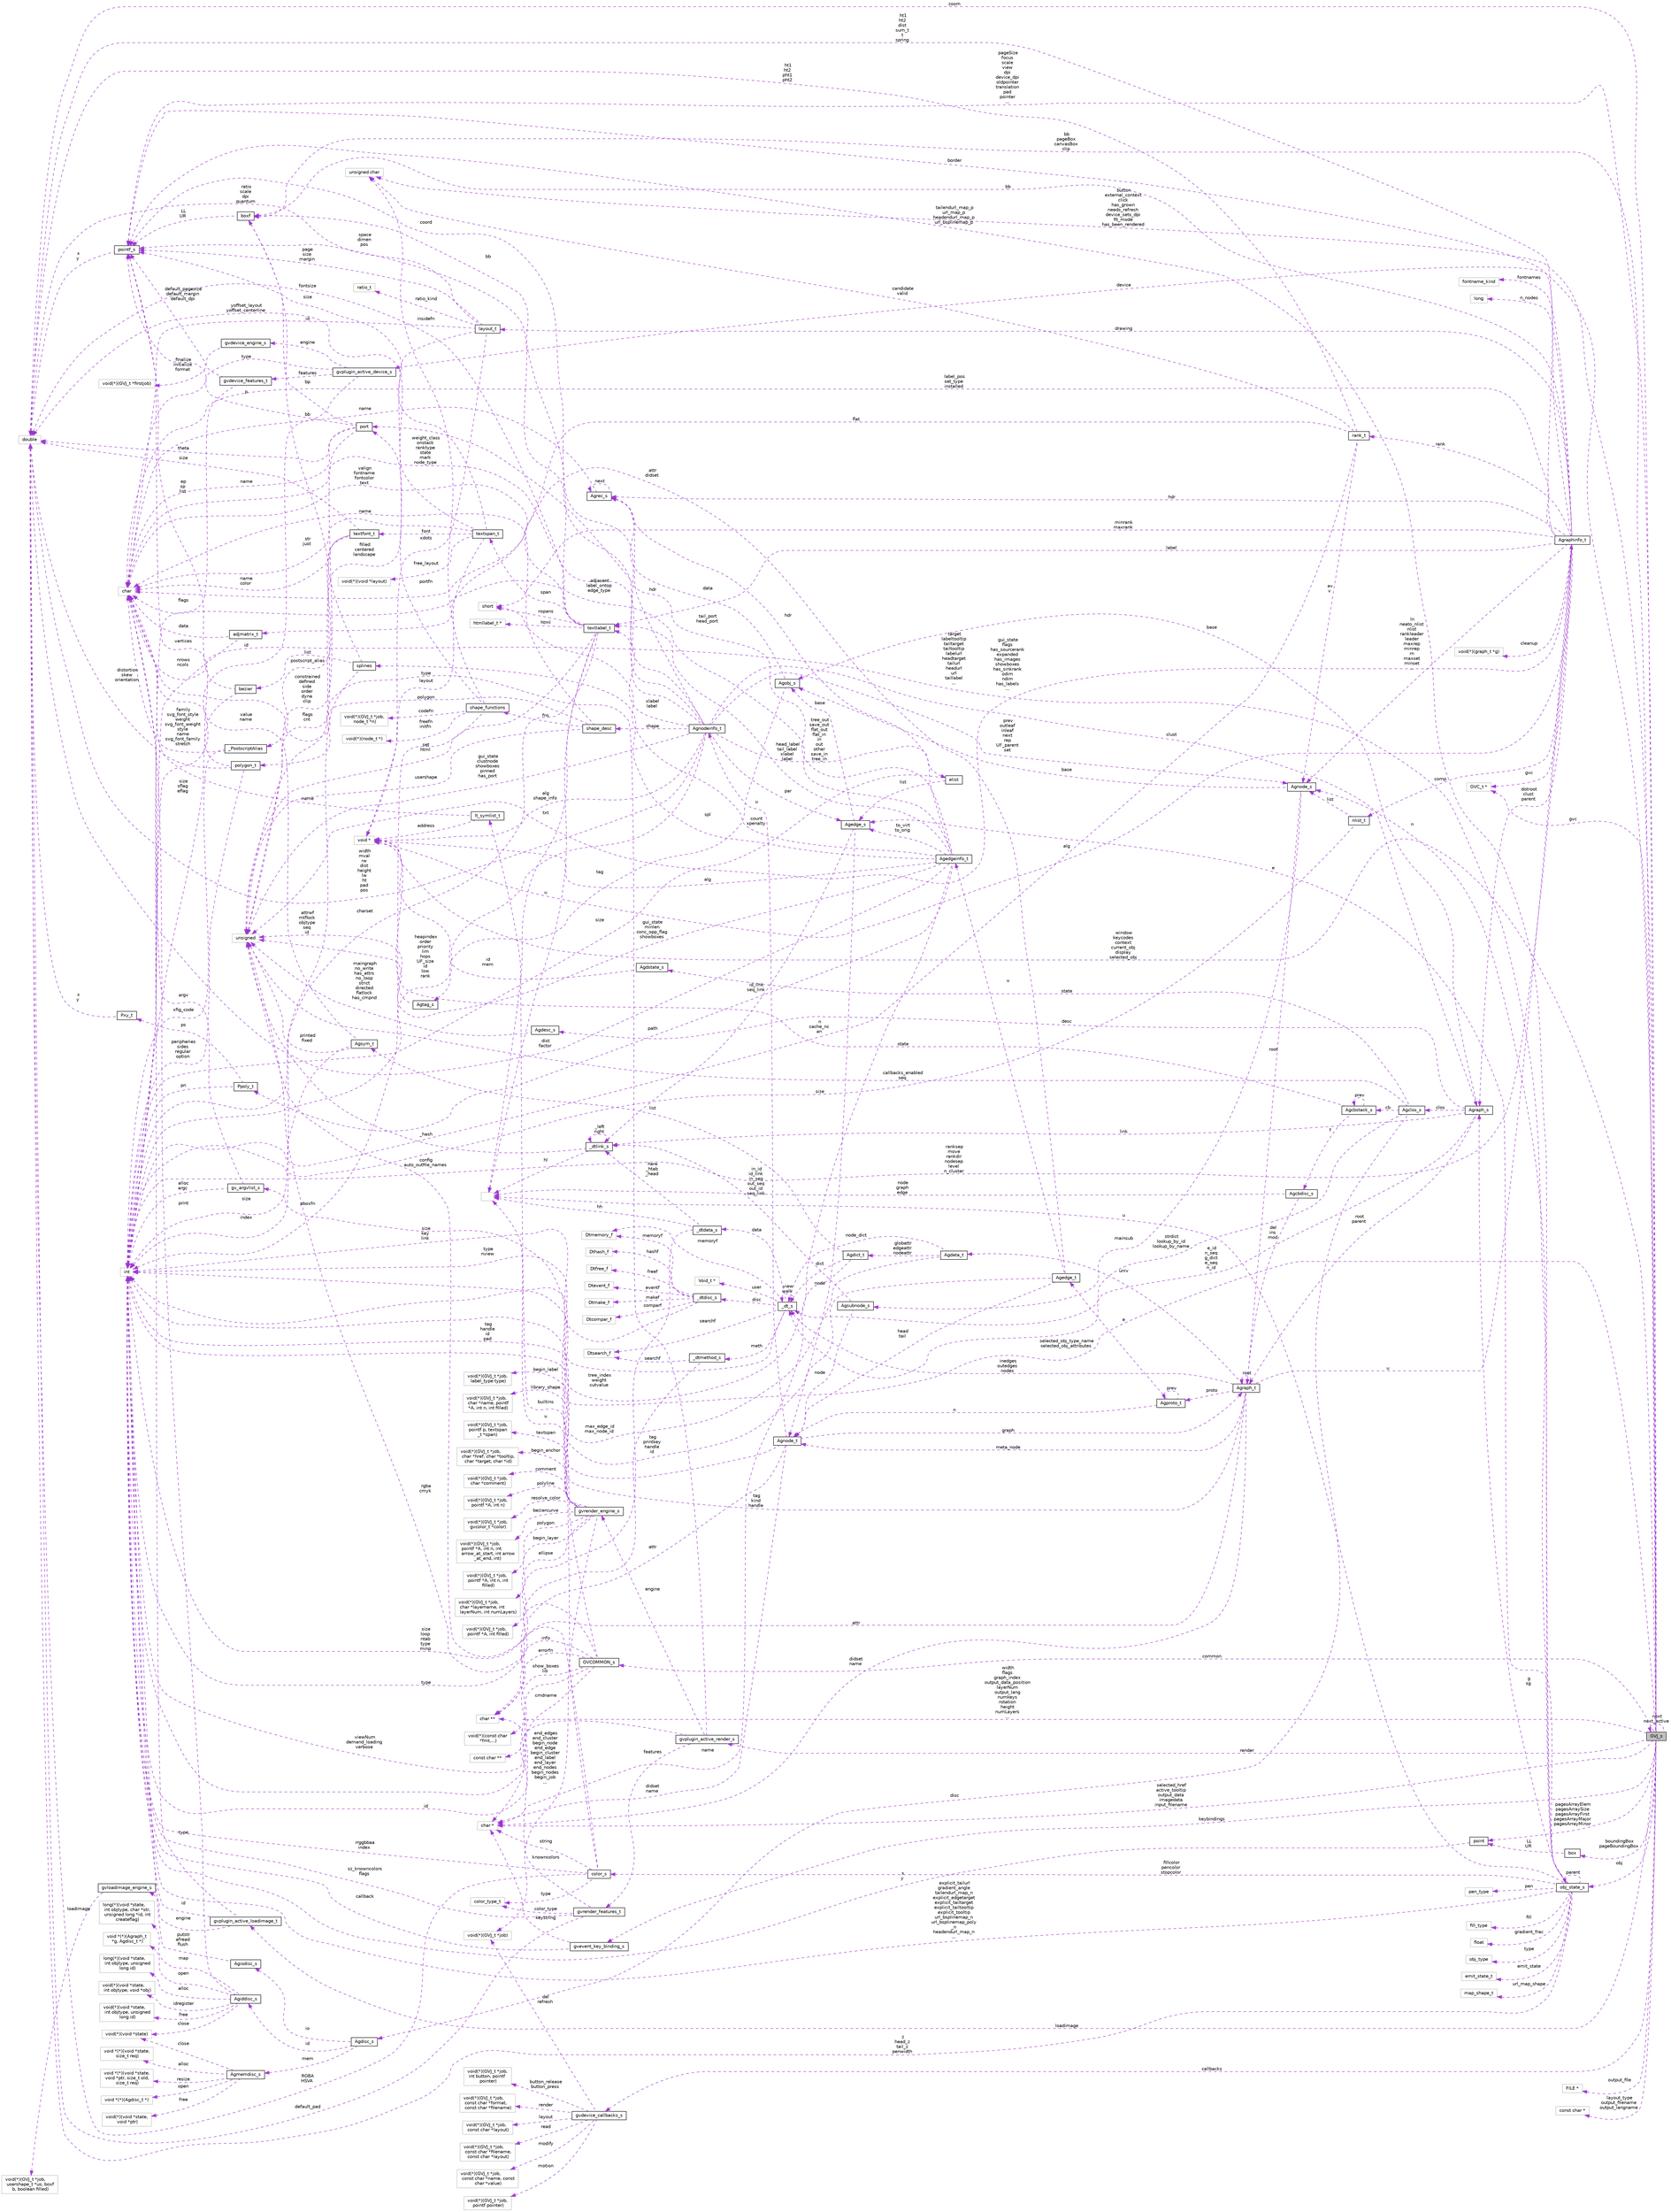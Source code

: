 digraph "GVJ_s"
{
  bgcolor="transparent";
  edge [fontname="Helvetica",fontsize="10",labelfontname="Helvetica",labelfontsize="10"];
  node [fontname="Helvetica",fontsize="10",shape=record];
  rankdir="LR";
  Node1 [label="GVJ_s",height=0.2,width=0.4,color="black", fillcolor="grey75", style="filled", fontcolor="black"];
  Node2 -> Node1 [dir="back",color="darkorchid3",fontsize="10",style="dashed",label=" zoom" ,fontname="Helvetica"];
  Node2 [label="double",height=0.2,width=0.4,color="grey75"];
  Node3 -> Node1 [dir="back",color="darkorchid3",fontsize="10",style="dashed",label=" render" ,fontname="Helvetica"];
  Node3 [label="gvplugin_active_render_s",height=0.2,width=0.4,color="black",URL="$structgvplugin__active__render__s.html"];
  Node4 -> Node3 [dir="back",color="darkorchid3",fontsize="10",style="dashed",label=" type" ,fontname="Helvetica"];
  Node4 [label="char",height=0.2,width=0.4,color="grey75"];
  Node5 -> Node3 [dir="back",color="darkorchid3",fontsize="10",style="dashed",label=" features" ,fontname="Helvetica"];
  Node5 [label="gvrender_features_t",height=0.2,width=0.4,color="black",URL="$structgvrender__features__t.html"];
  Node6 -> Node5 [dir="back",color="darkorchid3",fontsize="10",style="dashed",label=" knowncolors" ,fontname="Helvetica"];
  Node6 [label="char **",height=0.2,width=0.4,color="grey75"];
  Node7 -> Node5 [dir="back",color="darkorchid3",fontsize="10",style="dashed",label=" color_type" ,fontname="Helvetica"];
  Node7 [label="color_type_t",height=0.2,width=0.4,color="grey75"];
  Node2 -> Node5 [dir="back",color="darkorchid3",fontsize="10",style="dashed",label=" default_pad" ,fontname="Helvetica"];
  Node8 -> Node5 [dir="back",color="darkorchid3",fontsize="10",style="dashed",label=" sz_knowncolors\nflags" ,fontname="Helvetica"];
  Node8 [label="int",height=0.2,width=0.4,color="grey75"];
  Node8 -> Node3 [dir="back",color="darkorchid3",fontsize="10",style="dashed",label=" id" ,fontname="Helvetica"];
  Node9 -> Node3 [dir="back",color="darkorchid3",fontsize="10",style="dashed",label=" engine" ,fontname="Helvetica"];
  Node9 [label="gvrender_engine_s",height=0.2,width=0.4,color="black",URL="$structgvrender__engine__s.html"];
  Node10 -> Node9 [dir="back",color="darkorchid3",fontsize="10",style="dashed",label=" begin_label" ,fontname="Helvetica"];
  Node10 [label="void(*)(GVJ_t *job,\l label_type type)",height=0.2,width=0.4,color="grey75"];
  Node11 -> Node9 [dir="back",color="darkorchid3",fontsize="10",style="dashed",label=" library_shape" ,fontname="Helvetica"];
  Node11 [label="void(*)(GVJ_t *job,\l char *name, pointf\l *A, int n, int filled)",height=0.2,width=0.4,color="grey75"];
  Node12 -> Node9 [dir="back",color="darkorchid3",fontsize="10",style="dashed",label=" textspan" ,fontname="Helvetica"];
  Node12 [label="void(*)(GVJ_t *job,\l pointf p, textspan\l_t *span)",height=0.2,width=0.4,color="grey75"];
  Node13 -> Node9 [dir="back",color="darkorchid3",fontsize="10",style="dashed",label=" begin_anchor" ,fontname="Helvetica"];
  Node13 [label="void(*)(GVJ_t *job,\l char *href, char *tooltip,\l char *target, char *id)",height=0.2,width=0.4,color="grey75"];
  Node14 -> Node9 [dir="back",color="darkorchid3",fontsize="10",style="dashed",label=" comment" ,fontname="Helvetica"];
  Node14 [label="void(*)(GVJ_t *job,\l char *comment)",height=0.2,width=0.4,color="grey75"];
  Node15 -> Node9 [dir="back",color="darkorchid3",fontsize="10",style="dashed",label=" polyline" ,fontname="Helvetica"];
  Node15 [label="void(*)(GVJ_t *job,\l pointf *A, int n)",height=0.2,width=0.4,color="grey75"];
  Node16 -> Node9 [dir="back",color="darkorchid3",fontsize="10",style="dashed",label=" resolve_color" ,fontname="Helvetica"];
  Node16 [label="void(*)(GVJ_t *job,\l gvcolor_t *color)",height=0.2,width=0.4,color="grey75"];
  Node17 -> Node9 [dir="back",color="darkorchid3",fontsize="10",style="dashed",label=" beziercurve" ,fontname="Helvetica"];
  Node17 [label="void(*)(GVJ_t *job,\l pointf *A, int n, int\l arrow_at_start, int arrow\l_at_end, int)",height=0.2,width=0.4,color="grey75"];
  Node18 -> Node9 [dir="back",color="darkorchid3",fontsize="10",style="dashed",label=" polygon" ,fontname="Helvetica"];
  Node18 [label="void(*)(GVJ_t *job,\l pointf *A, int n, int\l filled)",height=0.2,width=0.4,color="grey75"];
  Node19 -> Node9 [dir="back",color="darkorchid3",fontsize="10",style="dashed",label=" begin_layer" ,fontname="Helvetica"];
  Node19 [label="void(*)(GVJ_t *job,\l char *layername, int\l layerNum, int numLayers)",height=0.2,width=0.4,color="grey75"];
  Node20 -> Node9 [dir="back",color="darkorchid3",fontsize="10",style="dashed",label=" ellipse" ,fontname="Helvetica"];
  Node20 [label="void(*)(GVJ_t *job,\l pointf *A, int filled)",height=0.2,width=0.4,color="grey75"];
  Node21 -> Node9 [dir="back",color="darkorchid3",fontsize="10",style="dashed",label=" end_edges\nend_cluster\nbegin_node\nend_edge\nbegin_cluster\nend_label\nend_layer\nend_nodes\nbegin_nodes\nbegin_job\n..." ,fontname="Helvetica"];
  Node21 [label="void(*)(GVJ_t *job)",height=0.2,width=0.4,color="grey75"];
  Node22 -> Node1 [dir="back",color="darkorchid3",fontsize="10",style="dashed",label=" button\nexternal_context\nclick\nhas_grown\nneeds_refresh\ndevice_sets_dpi\nfit_mode\nhas_been_rendered" ,fontname="Helvetica"];
  Node22 [label="unsigned char",height=0.2,width=0.4,color="grey75"];
  Node23 -> Node1 [dir="back",color="darkorchid3",fontsize="10",style="dashed",label=" loadimage" ,fontname="Helvetica"];
  Node23 [label="gvplugin_active_loadimage_t",height=0.2,width=0.4,color="black",URL="$structgvplugin__active__loadimage__t.html"];
  Node4 -> Node23 [dir="back",color="darkorchid3",fontsize="10",style="dashed",label=" type" ,fontname="Helvetica"];
  Node8 -> Node23 [dir="back",color="darkorchid3",fontsize="10",style="dashed",label=" id" ,fontname="Helvetica"];
  Node24 -> Node23 [dir="back",color="darkorchid3",fontsize="10",style="dashed",label=" engine" ,fontname="Helvetica"];
  Node24 [label="gvloadimage_engine_s",height=0.2,width=0.4,color="black",URL="$structgvloadimage__engine__s.html"];
  Node25 -> Node24 [dir="back",color="darkorchid3",fontsize="10",style="dashed",label=" loadimage" ,fontname="Helvetica"];
  Node25 [label="void(*)(GVJ_t *job,\l usershape_t *us, boxf\l b, boolean filled)",height=0.2,width=0.4,color="grey75"];
  Node26 -> Node1 [dir="back",color="darkorchid3",fontsize="10",style="dashed",label=" obj" ,fontname="Helvetica"];
  Node26 [label="obj_state_s",height=0.2,width=0.4,color="black",URL="$structobj__state__s.html"];
  Node2 -> Node26 [dir="back",color="darkorchid3",fontsize="10",style="dashed",label=" z\nhead_z\ntail_z\npenwidth" ,fontname="Helvetica"];
  Node27 -> Node26 [dir="back",color="darkorchid3",fontsize="10",style="dashed",label=" g\nsg" ,fontname="Helvetica"];
  Node27 [label="Agraph_s",height=0.2,width=0.4,color="black",URL="$structAgraph__s.html"];
  Node28 -> Node27 [dir="back",color="darkorchid3",fontsize="10",style="dashed",label=" link" ,fontname="Helvetica"];
  Node28 [label="_dtlink_s",height=0.2,width=0.4,color="black",URL="$struct__dtlink__s.html"];
  Node28 -> Node28 [dir="back",color="darkorchid3",fontsize="10",style="dashed",label=" _left\nright" ,fontname="Helvetica"];
  Node29 -> Node28 [dir="back",color="darkorchid3",fontsize="10",style="dashed",label=" hl" ,fontname="Helvetica"];
  Node29 [label="",height=0.2,width=0.4,color="grey75"];
  Node30 -> Node28 [dir="back",color="darkorchid3",fontsize="10",style="dashed",label=" _hash" ,fontname="Helvetica"];
  Node30 [label="unsigned",height=0.2,width=0.4,color="grey75"];
  Node31 -> Node27 [dir="back",color="darkorchid3",fontsize="10",style="dashed",label=" root\nparent" ,fontname="Helvetica"];
  Node31 [label="Agraph_t",height=0.2,width=0.4,color="black",URL="$structAgraph__t.html"];
  Node6 -> Node31 [dir="back",color="darkorchid3",fontsize="10",style="dashed",label=" attr" ,fontname="Helvetica"];
  Node31 -> Node31 [dir="back",color="darkorchid3",fontsize="10",style="dashed",label=" root" ,fontname="Helvetica"];
  Node32 -> Node31 [dir="back",color="darkorchid3",fontsize="10",style="dashed",label=" meta_node" ,fontname="Helvetica"];
  Node32 [label="Agnode_t",height=0.2,width=0.4,color="black",URL="$structAgnode__t.html"];
  Node33 -> Node32 [dir="back",color="darkorchid3",fontsize="10",style="dashed",label=" u" ,fontname="Helvetica"];
  Node33 [label="Agnodeinfo_t",height=0.2,width=0.4,color="black",URL="$structAgnodeinfo__t.html"];
  Node34 -> Node33 [dir="back",color="darkorchid3",fontsize="10",style="dashed",label=" hdr" ,fontname="Helvetica"];
  Node34 [label="Agrec_s",height=0.2,width=0.4,color="black",URL="$structAgrec__s.html"];
  Node34 -> Node34 [dir="back",color="darkorchid3",fontsize="10",style="dashed",label=" next" ,fontname="Helvetica"];
  Node4 -> Node34 [dir="back",color="darkorchid3",fontsize="10",style="dashed",label=" name" ,fontname="Helvetica"];
  Node35 -> Node33 [dir="back",color="darkorchid3",fontsize="10",style="dashed",label=" xlabel\nlabel" ,fontname="Helvetica"];
  Node35 [label="textlabel_t",height=0.2,width=0.4,color="black",URL="$structtextlabel__t.html"];
  Node36 -> Node35 [dir="back",color="darkorchid3",fontsize="10",style="dashed",label=" html" ,fontname="Helvetica"];
  Node36 [label="htmllabel_t *",height=0.2,width=0.4,color="grey75"];
  Node2 -> Node35 [dir="back",color="darkorchid3",fontsize="10",style="dashed",label=" fontsize" ,fontname="Helvetica"];
  Node37 -> Node35 [dir="back",color="darkorchid3",fontsize="10",style="dashed",label=" nspans" ,fontname="Helvetica"];
  Node37 [label="short",height=0.2,width=0.4,color="grey75"];
  Node4 -> Node35 [dir="back",color="darkorchid3",fontsize="10",style="dashed",label=" valign\nfontname\nfontcolor\ntext" ,fontname="Helvetica"];
  Node29 -> Node35 [dir="back",color="darkorchid3",fontsize="10",style="dashed",label=" u" ,fontname="Helvetica"];
  Node8 -> Node35 [dir="back",color="darkorchid3",fontsize="10",style="dashed",label=" charset" ,fontname="Helvetica"];
  Node29 -> Node35 [dir="back",color="darkorchid3",fontsize="10",style="dashed",label=" txt" ,fontname="Helvetica"];
  Node30 -> Node35 [dir="back",color="darkorchid3",fontsize="10",style="dashed",label=" set\nhtml" ,fontname="Helvetica"];
  Node38 -> Node35 [dir="back",color="darkorchid3",fontsize="10",style="dashed",label=" span" ,fontname="Helvetica"];
  Node38 [label="textspan_t",height=0.2,width=0.4,color="black",URL="$structtextspan__t.html"];
  Node39 -> Node38 [dir="back",color="darkorchid3",fontsize="10",style="dashed",label=" free_layout" ,fontname="Helvetica"];
  Node39 [label="void(*)(void *layout)",height=0.2,width=0.4,color="grey75"];
  Node2 -> Node38 [dir="back",color="darkorchid3",fontsize="10",style="dashed",label=" yoffset_layout\nyoffset_centerline" ,fontname="Helvetica"];
  Node40 -> Node38 [dir="back",color="darkorchid3",fontsize="10",style="dashed",label=" font" ,fontname="Helvetica"];
  Node40 [label="textfont_t",height=0.2,width=0.4,color="black",URL="$structtextfont__t.html"];
  Node2 -> Node40 [dir="back",color="darkorchid3",fontsize="10",style="dashed",label=" size" ,fontname="Helvetica"];
  Node4 -> Node40 [dir="back",color="darkorchid3",fontsize="10",style="dashed",label=" name\ncolor" ,fontname="Helvetica"];
  Node41 -> Node40 [dir="back",color="darkorchid3",fontsize="10",style="dashed",label=" postscript_alias" ,fontname="Helvetica"];
  Node41 [label="_PostscriptAlias",height=0.2,width=0.4,color="black",URL="$struct__PostscriptAlias.html"];
  Node4 -> Node41 [dir="back",color="darkorchid3",fontsize="10",style="dashed",label=" family\nsvg_font_style\nweight\nsvg_font_weight\nstyle\nname\nsvg_font_family\nstretch" ,fontname="Helvetica"];
  Node8 -> Node41 [dir="back",color="darkorchid3",fontsize="10",style="dashed",label=" xfig_code" ,fontname="Helvetica"];
  Node30 -> Node40 [dir="back",color="darkorchid3",fontsize="10",style="dashed",label=" flags\ncnt" ,fontname="Helvetica"];
  Node4 -> Node38 [dir="back",color="darkorchid3",fontsize="10",style="dashed",label=" str\njust" ,fontname="Helvetica"];
  Node42 -> Node38 [dir="back",color="darkorchid3",fontsize="10",style="dashed",label=" layout" ,fontname="Helvetica"];
  Node42 [label="void *",height=0.2,width=0.4,color="grey75"];
  Node43 -> Node38 [dir="back",color="darkorchid3",fontsize="10",style="dashed",label=" size" ,fontname="Helvetica"];
  Node43 [label="pointf_s",height=0.2,width=0.4,color="black",URL="$structpointf__s.html"];
  Node2 -> Node43 [dir="back",color="darkorchid3",fontsize="10",style="dashed",label=" x\ny" ,fontname="Helvetica"];
  Node43 -> Node35 [dir="back",color="darkorchid3",fontsize="10",style="dashed",label=" space\ndimen\npos" ,fontname="Helvetica"];
  Node2 -> Node33 [dir="back",color="darkorchid3",fontsize="10",style="dashed",label=" width\nmval\nrw\ndist\nheight\nlw\nht\npad\npos" ,fontname="Helvetica"];
  Node27 -> Node33 [dir="back",color="darkorchid3",fontsize="10",style="dashed",label=" clust" ,fontname="Helvetica"];
  Node44 -> Node33 [dir="back",color="darkorchid3",fontsize="10",style="dashed",label=" prev\noutleaf\ninleaf\nnext\nrep\nUF_parent\nset" ,fontname="Helvetica"];
  Node44 [label="Agnode_s",height=0.2,width=0.4,color="black",URL="$structAgnode__s.html"];
  Node31 -> Node44 [dir="back",color="darkorchid3",fontsize="10",style="dashed",label=" root" ,fontname="Helvetica"];
  Node45 -> Node44 [dir="back",color="darkorchid3",fontsize="10",style="dashed",label=" base" ,fontname="Helvetica"];
  Node45 [label="Agobj_s",height=0.2,width=0.4,color="black",URL="$structAgobj__s.html"];
  Node34 -> Node45 [dir="back",color="darkorchid3",fontsize="10",style="dashed",label=" data" ,fontname="Helvetica"];
  Node46 -> Node45 [dir="back",color="darkorchid3",fontsize="10",style="dashed",label=" tag" ,fontname="Helvetica"];
  Node46 [label="Agtag_s",height=0.2,width=0.4,color="black",URL="$structAgtag__s.html"];
  Node30 -> Node46 [dir="back",color="darkorchid3",fontsize="10",style="dashed",label=" attrwf\nmtflock\nobjtype\nseq\nid" ,fontname="Helvetica"];
  Node47 -> Node44 [dir="back",color="darkorchid3",fontsize="10",style="dashed",label=" mainsub" ,fontname="Helvetica"];
  Node47 [label="Agsubnode_s",height=0.2,width=0.4,color="black",URL="$structAgsubnode__s.html"];
  Node28 -> Node47 [dir="back",color="darkorchid3",fontsize="10",style="dashed",label=" in_id\nid_link\nin_seq\nout_seq\nout_id\nseq_link" ,fontname="Helvetica"];
  Node32 -> Node47 [dir="back",color="darkorchid3",fontsize="10",style="dashed",label=" node" ,fontname="Helvetica"];
  Node4 -> Node33 [dir="back",color="darkorchid3",fontsize="10",style="dashed",label=" weight_class\nonstack\nranktype\nstate\nmark\nnode_type" ,fontname="Helvetica"];
  Node8 -> Node33 [dir="back",color="darkorchid3",fontsize="10",style="dashed",label=" heapindex\norder\npriority\nlim\nhops\nUF_size\nid\nlow\nrank" ,fontname="Helvetica"];
  Node48 -> Node33 [dir="back",color="darkorchid3",fontsize="10",style="dashed",label=" bb" ,fontname="Helvetica"];
  Node48 [label="boxf",height=0.2,width=0.4,color="black",URL="$structboxf.html"];
  Node43 -> Node48 [dir="back",color="darkorchid3",fontsize="10",style="dashed",label=" LL\nUR" ,fontname="Helvetica"];
  Node49 -> Node33 [dir="back",color="darkorchid3",fontsize="10",style="dashed",label=" tree_out\nsave_out\nflat_out\nflat_in\nin\nout\nother\nsave_in\ntree_in" ,fontname="Helvetica"];
  Node49 [label="elist",height=0.2,width=0.4,color="black",URL="$structelist.html"];
  Node8 -> Node49 [dir="back",color="darkorchid3",fontsize="10",style="dashed",label=" size" ,fontname="Helvetica"];
  Node50 -> Node49 [dir="back",color="darkorchid3",fontsize="10",style="dashed",label=" list" ,fontname="Helvetica"];
  Node50 [label="Agedge_s",height=0.2,width=0.4,color="black",URL="$structAgedge__s.html"];
  Node28 -> Node50 [dir="back",color="darkorchid3",fontsize="10",style="dashed",label=" id_link\nseq_link" ,fontname="Helvetica"];
  Node32 -> Node50 [dir="back",color="darkorchid3",fontsize="10",style="dashed",label=" node" ,fontname="Helvetica"];
  Node45 -> Node50 [dir="back",color="darkorchid3",fontsize="10",style="dashed",label=" base" ,fontname="Helvetica"];
  Node30 -> Node33 [dir="back",color="darkorchid3",fontsize="10",style="dashed",label=" gui_state\nclustnode\nshowboxes\npinned\nhas_port" ,fontname="Helvetica"];
  Node42 -> Node33 [dir="back",color="darkorchid3",fontsize="10",style="dashed",label=" alg\nshape_info" ,fontname="Helvetica"];
  Node51 -> Node33 [dir="back",color="darkorchid3",fontsize="10",style="dashed",label=" shape" ,fontname="Helvetica"];
  Node51 [label="shape_desc",height=0.2,width=0.4,color="black",URL="$structshape__desc.html"];
  Node4 -> Node51 [dir="back",color="darkorchid3",fontsize="10",style="dashed",label=" name" ,fontname="Helvetica"];
  Node52 -> Node51 [dir="back",color="darkorchid3",fontsize="10",style="dashed",label=" fns" ,fontname="Helvetica"];
  Node52 [label="shape_functions",height=0.2,width=0.4,color="black",URL="$structshape__functions.html"];
  Node53 -> Node52 [dir="back",color="darkorchid3",fontsize="10",style="dashed",label=" portfn" ,fontname="Helvetica"];
  Node53 [label="port",height=0.2,width=0.4,color="black",URL="$structport.html"];
  Node2 -> Node53 [dir="back",color="darkorchid3",fontsize="10",style="dashed",label=" theta" ,fontname="Helvetica"];
  Node4 -> Node53 [dir="back",color="darkorchid3",fontsize="10",style="dashed",label=" name" ,fontname="Helvetica"];
  Node48 -> Node53 [dir="back",color="darkorchid3",fontsize="10",style="dashed",label=" bp" ,fontname="Helvetica"];
  Node30 -> Node53 [dir="back",color="darkorchid3",fontsize="10",style="dashed",label=" constrained\ndefined\nside\norder\ndyna\nclip" ,fontname="Helvetica"];
  Node43 -> Node53 [dir="back",color="darkorchid3",fontsize="10",style="dashed",label=" p" ,fontname="Helvetica"];
  Node22 -> Node52 [dir="back",color="darkorchid3",fontsize="10",style="dashed",label=" insidefn" ,fontname="Helvetica"];
  Node8 -> Node52 [dir="back",color="darkorchid3",fontsize="10",style="dashed",label=" pboxfn" ,fontname="Helvetica"];
  Node54 -> Node52 [dir="back",color="darkorchid3",fontsize="10",style="dashed",label=" freefn\ninitfn" ,fontname="Helvetica"];
  Node54 [label="void(*)(node_t *)",height=0.2,width=0.4,color="grey75"];
  Node55 -> Node52 [dir="back",color="darkorchid3",fontsize="10",style="dashed",label=" codefn" ,fontname="Helvetica"];
  Node55 [label="void(*)(GVJ_t *job,\l node_t *n)",height=0.2,width=0.4,color="grey75"];
  Node56 -> Node51 [dir="back",color="darkorchid3",fontsize="10",style="dashed",label=" polygon" ,fontname="Helvetica"];
  Node56 [label="polygon_t",height=0.2,width=0.4,color="black",URL="$structpolygon__t.html"];
  Node2 -> Node56 [dir="back",color="darkorchid3",fontsize="10",style="dashed",label=" distortion\nskew\norientation" ,fontname="Helvetica"];
  Node8 -> Node56 [dir="back",color="darkorchid3",fontsize="10",style="dashed",label=" peripheries\nsides\nregular\noption" ,fontname="Helvetica"];
  Node43 -> Node56 [dir="back",color="darkorchid3",fontsize="10",style="dashed",label=" vertices" ,fontname="Helvetica"];
  Node30 -> Node51 [dir="back",color="darkorchid3",fontsize="10",style="dashed",label=" usershape" ,fontname="Helvetica"];
  Node50 -> Node33 [dir="back",color="darkorchid3",fontsize="10",style="dashed",label=" par" ,fontname="Helvetica"];
  Node43 -> Node33 [dir="back",color="darkorchid3",fontsize="10",style="dashed",label=" coord" ,fontname="Helvetica"];
  Node6 -> Node32 [dir="back",color="darkorchid3",fontsize="10",style="dashed",label=" attr" ,fontname="Helvetica"];
  Node31 -> Node32 [dir="back",color="darkorchid3",fontsize="10",style="dashed",label=" graph" ,fontname="Helvetica"];
  Node8 -> Node32 [dir="back",color="darkorchid3",fontsize="10",style="dashed",label=" tag\nhandle\nid\npad" ,fontname="Helvetica"];
  Node57 -> Node32 [dir="back",color="darkorchid3",fontsize="10",style="dashed",label=" didset\nname" ,fontname="Helvetica"];
  Node57 [label="char *",height=0.2,width=0.4,color="grey75"];
  Node58 -> Node31 [dir="back",color="darkorchid3",fontsize="10",style="dashed",label=" u" ,fontname="Helvetica"];
  Node58 [label="Agraphinfo_t",height=0.2,width=0.4,color="black",URL="$structAgraphinfo__t.html"];
  Node59 -> Node58 [dir="back",color="darkorchid3",fontsize="10",style="dashed",label=" cleanup" ,fontname="Helvetica"];
  Node59 [label="void(*)(graph_t *g)",height=0.2,width=0.4,color="grey75"];
  Node34 -> Node58 [dir="back",color="darkorchid3",fontsize="10",style="dashed",label=" hdr" ,fontname="Helvetica"];
  Node60 -> Node58 [dir="back",color="darkorchid3",fontsize="10",style="dashed",label=" rank" ,fontname="Helvetica"];
  Node60 [label="rank_t",height=0.2,width=0.4,color="black",URL="$structrank__t.html"];
  Node2 -> Node60 [dir="back",color="darkorchid3",fontsize="10",style="dashed",label=" ht1\nht2\npht1\npht2" ,fontname="Helvetica"];
  Node22 -> Node60 [dir="back",color="darkorchid3",fontsize="10",style="dashed",label=" candidate\nvalid" ,fontname="Helvetica"];
  Node44 -> Node60 [dir="back",color="darkorchid3",fontsize="10",style="dashed",label=" av\nv" ,fontname="Helvetica"];
  Node8 -> Node60 [dir="back",color="darkorchid3",fontsize="10",style="dashed",label=" n\ncache_nc\nan" ,fontname="Helvetica"];
  Node61 -> Node60 [dir="back",color="darkorchid3",fontsize="10",style="dashed",label=" flat" ,fontname="Helvetica"];
  Node61 [label="adjmatrix_t",height=0.2,width=0.4,color="black",URL="$structadjmatrix__t.html"];
  Node4 -> Node61 [dir="back",color="darkorchid3",fontsize="10",style="dashed",label=" data" ,fontname="Helvetica"];
  Node8 -> Node61 [dir="back",color="darkorchid3",fontsize="10",style="dashed",label=" nrows\nncols" ,fontname="Helvetica"];
  Node62 -> Node58 [dir="back",color="darkorchid3",fontsize="10",style="dashed",label=" drawing" ,fontname="Helvetica"];
  Node62 [label="layout_t",height=0.2,width=0.4,color="black",URL="$structlayout__t.html"];
  Node63 -> Node62 [dir="back",color="darkorchid3",fontsize="10",style="dashed",label=" ratio_kind" ,fontname="Helvetica"];
  Node63 [label="ratio_t",height=0.2,width=0.4,color="grey75"];
  Node2 -> Node62 [dir="back",color="darkorchid3",fontsize="10",style="dashed",label=" ratio\nscale\ndpi\nquantum" ,fontname="Helvetica"];
  Node4 -> Node62 [dir="back",color="darkorchid3",fontsize="10",style="dashed",label=" id" ,fontname="Helvetica"];
  Node30 -> Node62 [dir="back",color="darkorchid3",fontsize="10",style="dashed",label=" filled\ncentered\nlandscape" ,fontname="Helvetica"];
  Node42 -> Node62 [dir="back",color="darkorchid3",fontsize="10",style="dashed",label=" xdots" ,fontname="Helvetica"];
  Node43 -> Node62 [dir="back",color="darkorchid3",fontsize="10",style="dashed",label=" page\nsize\nmargin" ,fontname="Helvetica"];
  Node64 -> Node58 [dir="back",color="darkorchid3",fontsize="10",style="dashed",label=" fontnames" ,fontname="Helvetica"];
  Node64 [label="fontname_kind",height=0.2,width=0.4,color="grey75"];
  Node2 -> Node58 [dir="back",color="darkorchid3",fontsize="10",style="dashed",label=" ht1\nht2\ndist\nsum_t\nt\nspring" ,fontname="Helvetica"];
  Node35 -> Node58 [dir="back",color="darkorchid3",fontsize="10",style="dashed",label=" label" ,fontname="Helvetica"];
  Node27 -> Node58 [dir="back",color="darkorchid3",fontsize="10",style="dashed",label=" dotroot\nclust\nparent" ,fontname="Helvetica"];
  Node44 -> Node58 [dir="back",color="darkorchid3",fontsize="10",style="dashed",label=" ln\nneato_nlist\nnlist\nrankleader\nleader\nmaxrep\nminrep\nrn\nmaxset\nminset\n..." ,fontname="Helvetica"];
  Node4 -> Node58 [dir="back",color="darkorchid3",fontsize="10",style="dashed",label=" label_pos\nset_type\ninstalled" ,fontname="Helvetica"];
  Node37 -> Node58 [dir="back",color="darkorchid3",fontsize="10",style="dashed",label=" minrank\nmaxrank" ,fontname="Helvetica"];
  Node65 -> Node58 [dir="back",color="darkorchid3",fontsize="10",style="dashed",label=" comp" ,fontname="Helvetica"];
  Node65 [label="nlist_t",height=0.2,width=0.4,color="black",URL="$structnlist__t.html"];
  Node44 -> Node65 [dir="back",color="darkorchid3",fontsize="10",style="dashed",label=" list" ,fontname="Helvetica"];
  Node8 -> Node65 [dir="back",color="darkorchid3",fontsize="10",style="dashed",label=" size" ,fontname="Helvetica"];
  Node8 -> Node58 [dir="back",color="darkorchid3",fontsize="10",style="dashed",label=" ranksep\nmove\nrankdir\nnodesep\nlevel\nn_cluster" ,fontname="Helvetica"];
  Node48 -> Node58 [dir="back",color="darkorchid3",fontsize="10",style="dashed",label=" bb" ,fontname="Helvetica"];
  Node66 -> Node58 [dir="back",color="darkorchid3",fontsize="10",style="dashed",label=" n_nodes" ,fontname="Helvetica"];
  Node66 [label="long",height=0.2,width=0.4,color="grey75"];
  Node30 -> Node58 [dir="back",color="darkorchid3",fontsize="10",style="dashed",label=" gui_state\nflags\nhas_sourcerank\nexpanded\nhas_images\nshowboxes\nhas_sinkrank\nodim\nndim\nhas_labels\n..." ,fontname="Helvetica"];
  Node67 -> Node58 [dir="back",color="darkorchid3",fontsize="10",style="dashed",label=" gvc" ,fontname="Helvetica"];
  Node67 [label="GVC_t *",height=0.2,width=0.4,color="grey75"];
  Node42 -> Node58 [dir="back",color="darkorchid3",fontsize="10",style="dashed",label=" alg" ,fontname="Helvetica"];
  Node43 -> Node58 [dir="back",color="darkorchid3",fontsize="10",style="dashed",label=" border" ,fontname="Helvetica"];
  Node68 -> Node31 [dir="back",color="darkorchid3",fontsize="10",style="dashed",label=" proto" ,fontname="Helvetica"];
  Node68 [label="Agproto_t",height=0.2,width=0.4,color="black",URL="$structAgproto__t.html"];
  Node69 -> Node68 [dir="back",color="darkorchid3",fontsize="10",style="dashed",label=" e" ,fontname="Helvetica"];
  Node69 [label="Agedge_t",height=0.2,width=0.4,color="black",URL="$structAgedge__t.html"];
  Node32 -> Node69 [dir="back",color="darkorchid3",fontsize="10",style="dashed",label=" head\ntail" ,fontname="Helvetica"];
  Node4 -> Node69 [dir="back",color="darkorchid3",fontsize="10",style="dashed",label=" attr\ndidset" ,fontname="Helvetica"];
  Node8 -> Node69 [dir="back",color="darkorchid3",fontsize="10",style="dashed",label=" tag\nprintkey\nhandle\nid" ,fontname="Helvetica"];
  Node70 -> Node69 [dir="back",color="darkorchid3",fontsize="10",style="dashed",label=" u" ,fontname="Helvetica"];
  Node70 [label="Agedgeinfo_t",height=0.2,width=0.4,color="black",URL="$structAgedgeinfo__t.html"];
  Node34 -> Node70 [dir="back",color="darkorchid3",fontsize="10",style="dashed",label=" hdr" ,fontname="Helvetica"];
  Node53 -> Node70 [dir="back",color="darkorchid3",fontsize="10",style="dashed",label=" tail_port\nhead_port" ,fontname="Helvetica"];
  Node71 -> Node70 [dir="back",color="darkorchid3",fontsize="10",style="dashed",label=" path" ,fontname="Helvetica"];
  Node71 [label="Ppoly_t",height=0.2,width=0.4,color="black",URL="$structPpoly__t.html"];
  Node72 -> Node71 [dir="back",color="darkorchid3",fontsize="10",style="dashed",label=" ps" ,fontname="Helvetica"];
  Node72 [label="Pxy_t",height=0.2,width=0.4,color="black",URL="$structPxy__t.html"];
  Node2 -> Node72 [dir="back",color="darkorchid3",fontsize="10",style="dashed",label=" x\ny" ,fontname="Helvetica"];
  Node8 -> Node71 [dir="back",color="darkorchid3",fontsize="10",style="dashed",label=" pn" ,fontname="Helvetica"];
  Node2 -> Node70 [dir="back",color="darkorchid3",fontsize="10",style="dashed",label=" dist\nfactor" ,fontname="Helvetica"];
  Node35 -> Node70 [dir="back",color="darkorchid3",fontsize="10",style="dashed",label=" head_label\ntail_label\nxlabel\nlabel" ,fontname="Helvetica"];
  Node73 -> Node70 [dir="back",color="darkorchid3",fontsize="10",style="dashed",label=" spl" ,fontname="Helvetica"];
  Node73 [label="splines",height=0.2,width=0.4,color="black",URL="$structsplines.html"];
  Node8 -> Node73 [dir="back",color="darkorchid3",fontsize="10",style="dashed",label=" size" ,fontname="Helvetica"];
  Node48 -> Node73 [dir="back",color="darkorchid3",fontsize="10",style="dashed",label=" bb" ,fontname="Helvetica"];
  Node74 -> Node73 [dir="back",color="darkorchid3",fontsize="10",style="dashed",label=" list" ,fontname="Helvetica"];
  Node74 [label="bezier",height=0.2,width=0.4,color="black",URL="$structbezier.html"];
  Node8 -> Node74 [dir="back",color="darkorchid3",fontsize="10",style="dashed",label=" size\nsflag\neflag" ,fontname="Helvetica"];
  Node43 -> Node74 [dir="back",color="darkorchid3",fontsize="10",style="dashed",label=" ep\nsp\nlist" ,fontname="Helvetica"];
  Node37 -> Node70 [dir="back",color="darkorchid3",fontsize="10",style="dashed",label=" count\nxpenalty" ,fontname="Helvetica"];
  Node4 -> Node70 [dir="back",color="darkorchid3",fontsize="10",style="dashed",label=" adjacent\nlabel_ontop\nedge_type" ,fontname="Helvetica"];
  Node8 -> Node70 [dir="back",color="darkorchid3",fontsize="10",style="dashed",label=" tree_index\nweight\ncutvalue" ,fontname="Helvetica"];
  Node30 -> Node70 [dir="back",color="darkorchid3",fontsize="10",style="dashed",label=" gui_state\nminlen\nconc_opp_flag\nshowboxes" ,fontname="Helvetica"];
  Node42 -> Node70 [dir="back",color="darkorchid3",fontsize="10",style="dashed",label=" alg" ,fontname="Helvetica"];
  Node50 -> Node70 [dir="back",color="darkorchid3",fontsize="10",style="dashed",label=" to_virt\nto_orig" ,fontname="Helvetica"];
  Node32 -> Node68 [dir="back",color="darkorchid3",fontsize="10",style="dashed",label=" n" ,fontname="Helvetica"];
  Node68 -> Node68 [dir="back",color="darkorchid3",fontsize="10",style="dashed",label=" prev" ,fontname="Helvetica"];
  Node75 -> Node31 [dir="back",color="darkorchid3",fontsize="10",style="dashed",label=" univ" ,fontname="Helvetica"];
  Node75 [label="Agdata_t",height=0.2,width=0.4,color="black",URL="$structAgdata__t.html"];
  Node76 -> Node75 [dir="back",color="darkorchid3",fontsize="10",style="dashed",label=" globattr\nedgeattr\nnodeattr" ,fontname="Helvetica"];
  Node76 [label="Agdict_t",height=0.2,width=0.4,color="black",URL="$structAgdict__t.html"];
  Node77 -> Node76 [dir="back",color="darkorchid3",fontsize="10",style="dashed",label=" list" ,fontname="Helvetica"];
  Node77 [label="Agsym_t",height=0.2,width=0.4,color="black",URL="$structAgsym__t.html"];
  Node4 -> Node77 [dir="back",color="darkorchid3",fontsize="10",style="dashed",label=" value\nname" ,fontname="Helvetica"];
  Node8 -> Node77 [dir="back",color="darkorchid3",fontsize="10",style="dashed",label=" index" ,fontname="Helvetica"];
  Node30 -> Node77 [dir="back",color="darkorchid3",fontsize="10",style="dashed",label=" printed\nfixed" ,fontname="Helvetica"];
  Node78 -> Node76 [dir="back",color="darkorchid3",fontsize="10",style="dashed",label=" dict" ,fontname="Helvetica"];
  Node78 [label="_dt_s",height=0.2,width=0.4,color="black",URL="$struct__dt__s.html"];
  Node79 -> Node78 [dir="back",color="darkorchid3",fontsize="10",style="dashed",label=" disc" ,fontname="Helvetica"];
  Node79 [label="_dtdisc_s",height=0.2,width=0.4,color="black",URL="$struct__dtdisc__s.html"];
  Node80 -> Node79 [dir="back",color="darkorchid3",fontsize="10",style="dashed",label=" freef" ,fontname="Helvetica"];
  Node80 [label="Dtfree_f",height=0.2,width=0.4,color="grey75"];
  Node81 -> Node79 [dir="back",color="darkorchid3",fontsize="10",style="dashed",label=" eventf" ,fontname="Helvetica"];
  Node81 [label="Dtevent_f",height=0.2,width=0.4,color="grey75"];
  Node82 -> Node79 [dir="back",color="darkorchid3",fontsize="10",style="dashed",label=" makef" ,fontname="Helvetica"];
  Node82 [label="Dtmake_f",height=0.2,width=0.4,color="grey75"];
  Node83 -> Node79 [dir="back",color="darkorchid3",fontsize="10",style="dashed",label=" comparf" ,fontname="Helvetica"];
  Node83 [label="Dtcompar_f",height=0.2,width=0.4,color="grey75"];
  Node8 -> Node79 [dir="back",color="darkorchid3",fontsize="10",style="dashed",label=" size\nkey\nlink" ,fontname="Helvetica"];
  Node84 -> Node79 [dir="back",color="darkorchid3",fontsize="10",style="dashed",label=" memoryf" ,fontname="Helvetica"];
  Node84 [label="Dtmemory_f",height=0.2,width=0.4,color="grey75"];
  Node85 -> Node79 [dir="back",color="darkorchid3",fontsize="10",style="dashed",label=" hashf" ,fontname="Helvetica"];
  Node85 [label="Dthash_f",height=0.2,width=0.4,color="grey75"];
  Node86 -> Node78 [dir="back",color="darkorchid3",fontsize="10",style="dashed",label=" data" ,fontname="Helvetica"];
  Node86 [label="_dtdata_s",height=0.2,width=0.4,color="black",URL="$struct__dtdata__s.html"];
  Node29 -> Node86 [dir="back",color="darkorchid3",fontsize="10",style="dashed",label=" hh" ,fontname="Helvetica"];
  Node28 -> Node86 [dir="back",color="darkorchid3",fontsize="10",style="dashed",label=" here\n_htab\n_head" ,fontname="Helvetica"];
  Node8 -> Node86 [dir="back",color="darkorchid3",fontsize="10",style="dashed",label=" size\nloop\nntab\ntype\nminp" ,fontname="Helvetica"];
  Node87 -> Node78 [dir="back",color="darkorchid3",fontsize="10",style="dashed",label=" user" ,fontname="Helvetica"];
  Node87 [label="Void_t *",height=0.2,width=0.4,color="grey75"];
  Node8 -> Node78 [dir="back",color="darkorchid3",fontsize="10",style="dashed",label=" type\nnview" ,fontname="Helvetica"];
  Node78 -> Node78 [dir="back",color="darkorchid3",fontsize="10",style="dashed",label=" view\nwalk" ,fontname="Helvetica"];
  Node84 -> Node78 [dir="back",color="darkorchid3",fontsize="10",style="dashed",label=" memoryf" ,fontname="Helvetica"];
  Node88 -> Node78 [dir="back",color="darkorchid3",fontsize="10",style="dashed",label=" searchf" ,fontname="Helvetica"];
  Node88 [label="Dtsearch_f",height=0.2,width=0.4,color="grey75"];
  Node89 -> Node78 [dir="back",color="darkorchid3",fontsize="10",style="dashed",label=" meth" ,fontname="Helvetica"];
  Node89 [label="_dtmethod_s",height=0.2,width=0.4,color="black",URL="$struct__dtmethod__s.html"];
  Node8 -> Node89 [dir="back",color="darkorchid3",fontsize="10",style="dashed",label=" type" ,fontname="Helvetica"];
  Node88 -> Node89 [dir="back",color="darkorchid3",fontsize="10",style="dashed",label=" searchf" ,fontname="Helvetica"];
  Node57 -> Node76 [dir="back",color="darkorchid3",fontsize="10",style="dashed",label=" name" ,fontname="Helvetica"];
  Node8 -> Node75 [dir="back",color="darkorchid3",fontsize="10",style="dashed",label=" max_edge_id\nmax_node_id" ,fontname="Helvetica"];
  Node78 -> Node75 [dir="back",color="darkorchid3",fontsize="10",style="dashed",label=" node_dict" ,fontname="Helvetica"];
  Node8 -> Node31 [dir="back",color="darkorchid3",fontsize="10",style="dashed",label=" tag\nkind\nhandle" ,fontname="Helvetica"];
  Node78 -> Node31 [dir="back",color="darkorchid3",fontsize="10",style="dashed",label=" inedges\noutedges\nnodes" ,fontname="Helvetica"];
  Node57 -> Node31 [dir="back",color="darkorchid3",fontsize="10",style="dashed",label=" didset\nname" ,fontname="Helvetica"];
  Node90 -> Node27 [dir="back",color="darkorchid3",fontsize="10",style="dashed",label=" desc" ,fontname="Helvetica"];
  Node90 [label="Agdesc_s",height=0.2,width=0.4,color="black",URL="$structAgdesc__s.html"];
  Node30 -> Node90 [dir="back",color="darkorchid3",fontsize="10",style="dashed",label=" maingraph\nno_write\nhas_attrs\nno_loop\nstrict\ndirected\nflatlock\nhas_cmpnd" ,fontname="Helvetica"];
  Node45 -> Node27 [dir="back",color="darkorchid3",fontsize="10",style="dashed",label=" base" ,fontname="Helvetica"];
  Node78 -> Node27 [dir="back",color="darkorchid3",fontsize="10",style="dashed",label=" e_id\nn_seq\ng_dict\ne_seq\nn_id" ,fontname="Helvetica"];
  Node91 -> Node27 [dir="back",color="darkorchid3",fontsize="10",style="dashed",label=" clos" ,fontname="Helvetica"];
  Node91 [label="Agclos_s",height=0.2,width=0.4,color="black",URL="$structAgclos__s.html"];
  Node92 -> Node91 [dir="back",color="darkorchid3",fontsize="10",style="dashed",label=" cb" ,fontname="Helvetica"];
  Node92 [label="Agcbstack_s",height=0.2,width=0.4,color="black",URL="$structAgcbstack__s.html"];
  Node92 -> Node92 [dir="back",color="darkorchid3",fontsize="10",style="dashed",label=" prev" ,fontname="Helvetica"];
  Node42 -> Node92 [dir="back",color="darkorchid3",fontsize="10",style="dashed",label=" state" ,fontname="Helvetica"];
  Node93 -> Node92 [dir="back",color="darkorchid3",fontsize="10",style="dashed",label=" f" ,fontname="Helvetica"];
  Node93 [label="Agcbdisc_s",height=0.2,width=0.4,color="black",URL="$structAgcbdisc__s.html"];
  Node31 -> Node93 [dir="back",color="darkorchid3",fontsize="10",style="dashed",label=" del\nins\nmod" ,fontname="Helvetica"];
  Node29 -> Node93 [dir="back",color="darkorchid3",fontsize="10",style="dashed",label=" node\ngraph\nedge" ,fontname="Helvetica"];
  Node94 -> Node91 [dir="back",color="darkorchid3",fontsize="10",style="dashed",label=" disc" ,fontname="Helvetica"];
  Node94 [label="Agdisc_s",height=0.2,width=0.4,color="black",URL="$structAgdisc__s.html"];
  Node95 -> Node94 [dir="back",color="darkorchid3",fontsize="10",style="dashed",label=" io" ,fontname="Helvetica"];
  Node95 [label="Agiodisc_s",height=0.2,width=0.4,color="black",URL="$structAgiodisc__s.html"];
  Node8 -> Node95 [dir="back",color="darkorchid3",fontsize="10",style="dashed",label=" putstr\nafread\nflush" ,fontname="Helvetica"];
  Node96 -> Node94 [dir="back",color="darkorchid3",fontsize="10",style="dashed",label=" id" ,fontname="Helvetica"];
  Node96 [label="Agiddisc_s",height=0.2,width=0.4,color="black",URL="$structAgiddisc__s.html"];
  Node97 -> Node96 [dir="back",color="darkorchid3",fontsize="10",style="dashed",label=" free" ,fontname="Helvetica"];
  Node97 [label="void(*)(void *state,\l int objtype, unsigned\l long id)",height=0.2,width=0.4,color="grey75"];
  Node98 -> Node96 [dir="back",color="darkorchid3",fontsize="10",style="dashed",label=" map" ,fontname="Helvetica"];
  Node98 [label="long(*)(void *state,\l int objtype, char *str,\l unsigned long *id, int\l createflag)",height=0.2,width=0.4,color="grey75"];
  Node99 -> Node96 [dir="back",color="darkorchid3",fontsize="10",style="dashed",label=" open" ,fontname="Helvetica"];
  Node99 [label="void *(*)(Agraph_t\l *g, Agdisc_t *)",height=0.2,width=0.4,color="grey75"];
  Node4 -> Node96 [dir="back",color="darkorchid3",fontsize="10",style="dashed",label=" print" ,fontname="Helvetica"];
  Node100 -> Node96 [dir="back",color="darkorchid3",fontsize="10",style="dashed",label=" alloc" ,fontname="Helvetica"];
  Node100 [label="long(*)(void *state,\l int objtype, unsigned\l long id)",height=0.2,width=0.4,color="grey75"];
  Node101 -> Node96 [dir="back",color="darkorchid3",fontsize="10",style="dashed",label=" close" ,fontname="Helvetica"];
  Node101 [label="void(*)(void *state)",height=0.2,width=0.4,color="grey75"];
  Node102 -> Node96 [dir="back",color="darkorchid3",fontsize="10",style="dashed",label=" idregister" ,fontname="Helvetica"];
  Node102 [label="void(*)(void *state,\l int objtype, void *obj)",height=0.2,width=0.4,color="grey75"];
  Node103 -> Node94 [dir="back",color="darkorchid3",fontsize="10",style="dashed",label=" mem" ,fontname="Helvetica"];
  Node103 [label="Agmemdisc_s",height=0.2,width=0.4,color="black",URL="$structAgmemdisc__s.html"];
  Node104 -> Node103 [dir="back",color="darkorchid3",fontsize="10",style="dashed",label=" free" ,fontname="Helvetica"];
  Node104 [label="void(*)(void *state,\l void *ptr)",height=0.2,width=0.4,color="grey75"];
  Node105 -> Node103 [dir="back",color="darkorchid3",fontsize="10",style="dashed",label=" alloc" ,fontname="Helvetica"];
  Node105 [label="void *(*)(void *state,\l size_t req)",height=0.2,width=0.4,color="grey75"];
  Node101 -> Node103 [dir="back",color="darkorchid3",fontsize="10",style="dashed",label=" close" ,fontname="Helvetica"];
  Node106 -> Node103 [dir="back",color="darkorchid3",fontsize="10",style="dashed",label=" resize" ,fontname="Helvetica"];
  Node106 [label="void *(*)(void *state,\l void *ptr, size_t old,\l size_t req)",height=0.2,width=0.4,color="grey75"];
  Node107 -> Node103 [dir="back",color="darkorchid3",fontsize="10",style="dashed",label=" open" ,fontname="Helvetica"];
  Node107 [label="void *(*)(Agdisc_t *)",height=0.2,width=0.4,color="grey75"];
  Node78 -> Node91 [dir="back",color="darkorchid3",fontsize="10",style="dashed",label=" strdict\nlookup_by_id\nlookup_by_name" ,fontname="Helvetica"];
  Node30 -> Node91 [dir="back",color="darkorchid3",fontsize="10",style="dashed",label=" callbacks_enabled\nseq" ,fontname="Helvetica"];
  Node108 -> Node91 [dir="back",color="darkorchid3",fontsize="10",style="dashed",label=" state" ,fontname="Helvetica"];
  Node108 [label="Agdstate_s",height=0.2,width=0.4,color="black",URL="$structAgdstate__s.html"];
  Node42 -> Node108 [dir="back",color="darkorchid3",fontsize="10",style="dashed",label=" id\nmem" ,fontname="Helvetica"];
  Node44 -> Node26 [dir="back",color="darkorchid3",fontsize="10",style="dashed",label=" n" ,fontname="Helvetica"];
  Node26 -> Node26 [dir="back",color="darkorchid3",fontsize="10",style="dashed",label=" parent" ,fontname="Helvetica"];
  Node4 -> Node26 [dir="back",color="darkorchid3",fontsize="10",style="dashed",label=" target\nlabeltooltip\ntailtarget\ntailtooltip\nlabelurl\nheadtarget\ntailurl\nheadurl\nurl\ntaillabel\n..." ,fontname="Helvetica"];
  Node109 -> Node26 [dir="back",color="darkorchid3",fontsize="10",style="dashed",label=" fill" ,fontname="Helvetica"];
  Node109 [label="fill_type",height=0.2,width=0.4,color="grey75"];
  Node110 -> Node26 [dir="back",color="darkorchid3",fontsize="10",style="dashed",label=" gradient_frac" ,fontname="Helvetica"];
  Node110 [label="float",height=0.2,width=0.4,color="grey75"];
  Node29 -> Node26 [dir="back",color="darkorchid3",fontsize="10",style="dashed",label=" u" ,fontname="Helvetica"];
  Node8 -> Node26 [dir="back",color="darkorchid3",fontsize="10",style="dashed",label=" explicit_tailurl\ngradient_angle\ntailendurl_map_n\nexplicit_edgetarget\nexplicit_tailtarget\nexplicit_tailtooltip\nexplicit_tooltip\nurl_bsplinemap_n\nurl_bsplinemap_poly\l_n\nheadendurl_map_n\n..." ,fontname="Helvetica"];
  Node111 -> Node26 [dir="back",color="darkorchid3",fontsize="10",style="dashed",label=" fillcolor\npencolor\nstopcolor" ,fontname="Helvetica"];
  Node111 [label="color_s",height=0.2,width=0.4,color="black",URL="$structcolor__s.html"];
  Node7 -> Node111 [dir="back",color="darkorchid3",fontsize="10",style="dashed",label=" type" ,fontname="Helvetica"];
  Node2 -> Node111 [dir="back",color="darkorchid3",fontsize="10",style="dashed",label=" RGBA\nHSVA" ,fontname="Helvetica"];
  Node29 -> Node111 [dir="back",color="darkorchid3",fontsize="10",style="dashed",label=" u" ,fontname="Helvetica"];
  Node8 -> Node111 [dir="back",color="darkorchid3",fontsize="10",style="dashed",label=" rrggbbaa\nindex" ,fontname="Helvetica"];
  Node30 -> Node111 [dir="back",color="darkorchid3",fontsize="10",style="dashed",label=" rgba\ncmyk" ,fontname="Helvetica"];
  Node57 -> Node111 [dir="back",color="darkorchid3",fontsize="10",style="dashed",label=" string" ,fontname="Helvetica"];
  Node112 -> Node26 [dir="back",color="darkorchid3",fontsize="10",style="dashed",label=" type" ,fontname="Helvetica"];
  Node112 [label="obj_type",height=0.2,width=0.4,color="grey75"];
  Node113 -> Node26 [dir="back",color="darkorchid3",fontsize="10",style="dashed",label=" emit_state" ,fontname="Helvetica"];
  Node113 [label="emit_state_t",height=0.2,width=0.4,color="grey75"];
  Node114 -> Node26 [dir="back",color="darkorchid3",fontsize="10",style="dashed",label=" url_map_shape" ,fontname="Helvetica"];
  Node114 [label="map_shape_t",height=0.2,width=0.4,color="grey75"];
  Node115 -> Node26 [dir="back",color="darkorchid3",fontsize="10",style="dashed",label=" pen" ,fontname="Helvetica"];
  Node115 [label="pen_type",height=0.2,width=0.4,color="grey75"];
  Node43 -> Node26 [dir="back",color="darkorchid3",fontsize="10",style="dashed",label=" tailendurl_map_p\nurl_map_p\nheadendurl_map_p\nurl_bsplinemap_p" ,fontname="Helvetica"];
  Node50 -> Node26 [dir="back",color="darkorchid3",fontsize="10",style="dashed",label=" e" ,fontname="Helvetica"];
  Node116 -> Node1 [dir="back",color="darkorchid3",fontsize="10",style="dashed",label=" boundingBox\npageBoundingBox" ,fontname="Helvetica"];
  Node116 [label="box",height=0.2,width=0.4,color="black",URL="$structbox.html"];
  Node117 -> Node116 [dir="back",color="darkorchid3",fontsize="10",style="dashed",label=" LL\nUR" ,fontname="Helvetica"];
  Node117 [label="point",height=0.2,width=0.4,color="black",URL="$structpoint.html"];
  Node8 -> Node117 [dir="back",color="darkorchid3",fontsize="10",style="dashed",label=" x\ny" ,fontname="Helvetica"];
  Node118 -> Node1 [dir="back",color="darkorchid3",fontsize="10",style="dashed",label=" output_file" ,fontname="Helvetica"];
  Node118 [label="FILE *",height=0.2,width=0.4,color="grey75"];
  Node119 -> Node1 [dir="back",color="darkorchid3",fontsize="10",style="dashed",label=" common" ,fontname="Helvetica"];
  Node119 [label="GVCOMMON_s",height=0.2,width=0.4,color="black",URL="$structGVCOMMON__s.html"];
  Node6 -> Node119 [dir="back",color="darkorchid3",fontsize="10",style="dashed",label=" info" ,fontname="Helvetica"];
  Node120 -> Node119 [dir="back",color="darkorchid3",fontsize="10",style="dashed",label=" builtins" ,fontname="Helvetica"];
  Node120 [label="lt_symlist_t",height=0.2,width=0.4,color="black",URL="$structlt__symlist__t.html"];
  Node4 -> Node120 [dir="back",color="darkorchid3",fontsize="10",style="dashed",label=" name" ,fontname="Helvetica"];
  Node42 -> Node120 [dir="back",color="darkorchid3",fontsize="10",style="dashed",label=" address" ,fontname="Helvetica"];
  Node121 -> Node119 [dir="back",color="darkorchid3",fontsize="10",style="dashed",label=" errorfn" ,fontname="Helvetica"];
  Node121 [label="void(*)(const char\l *fmt,...)",height=0.2,width=0.4,color="grey75"];
  Node8 -> Node119 [dir="back",color="darkorchid3",fontsize="10",style="dashed",label=" viewNum\ndemand_loading\nverbose" ,fontname="Helvetica"];
  Node122 -> Node119 [dir="back",color="darkorchid3",fontsize="10",style="dashed",label=" show_boxes\nlib" ,fontname="Helvetica"];
  Node122 [label="const char **",height=0.2,width=0.4,color="grey75"];
  Node30 -> Node119 [dir="back",color="darkorchid3",fontsize="10",style="dashed",label=" config\nauto_outfile_names" ,fontname="Helvetica"];
  Node57 -> Node119 [dir="back",color="darkorchid3",fontsize="10",style="dashed",label=" cmdname" ,fontname="Helvetica"];
  Node123 -> Node1 [dir="back",color="darkorchid3",fontsize="10",style="dashed",label=" keybindings" ,fontname="Helvetica"];
  Node123 [label="gvevent_key_binding_s",height=0.2,width=0.4,color="black",URL="$structgvevent__key__binding__s.html"];
  Node8 -> Node123 [dir="back",color="darkorchid3",fontsize="10",style="dashed",label=" callback" ,fontname="Helvetica"];
  Node57 -> Node123 [dir="back",color="darkorchid3",fontsize="10",style="dashed",label=" keystring" ,fontname="Helvetica"];
  Node8 -> Node1 [dir="back",color="darkorchid3",fontsize="10",style="dashed",label=" width\nflags\ngraph_index\noutput_data_position\nlayerNum\noutput_lang\nnumkeys\nrotation\nheight\nnumLayers\n..." ,fontname="Helvetica"];
  Node117 -> Node1 [dir="back",color="darkorchid3",fontsize="10",style="dashed",label=" pagesArrayElem\npagesArraySize\npagesArrayFirst\npagesArrayMajor\npagesArrayMinor" ,fontname="Helvetica"];
  Node124 -> Node1 [dir="back",color="darkorchid3",fontsize="10",style="dashed",label=" callbacks" ,fontname="Helvetica"];
  Node124 [label="gvdevice_callbacks_s",height=0.2,width=0.4,color="black",URL="$structgvdevice__callbacks__s.html"];
  Node125 -> Node124 [dir="back",color="darkorchid3",fontsize="10",style="dashed",label=" read" ,fontname="Helvetica"];
  Node125 [label="void(*)(GVJ_t *job,\l const char *filename,\l const char *layout)",height=0.2,width=0.4,color="grey75"];
  Node126 -> Node124 [dir="back",color="darkorchid3",fontsize="10",style="dashed",label=" modify" ,fontname="Helvetica"];
  Node126 [label="void(*)(GVJ_t *job,\l const char *name, const\l char *value)",height=0.2,width=0.4,color="grey75"];
  Node127 -> Node124 [dir="back",color="darkorchid3",fontsize="10",style="dashed",label=" motion" ,fontname="Helvetica"];
  Node127 [label="void(*)(GVJ_t *job,\l pointf pointer)",height=0.2,width=0.4,color="grey75"];
  Node128 -> Node124 [dir="back",color="darkorchid3",fontsize="10",style="dashed",label=" button_release\nbutton_press" ,fontname="Helvetica"];
  Node128 [label="void(*)(GVJ_t *job,\l int button, pointf\l pointer)",height=0.2,width=0.4,color="grey75"];
  Node129 -> Node124 [dir="back",color="darkorchid3",fontsize="10",style="dashed",label=" render" ,fontname="Helvetica"];
  Node129 [label="void(*)(GVJ_t *job,\l const char *format,\l const char *filename)",height=0.2,width=0.4,color="grey75"];
  Node130 -> Node124 [dir="back",color="darkorchid3",fontsize="10",style="dashed",label=" layout" ,fontname="Helvetica"];
  Node130 [label="void(*)(GVJ_t *job,\l const char *layout)",height=0.2,width=0.4,color="grey75"];
  Node21 -> Node124 [dir="back",color="darkorchid3",fontsize="10",style="dashed",label=" del\nrefresh" ,fontname="Helvetica"];
  Node1 -> Node1 [dir="back",color="darkorchid3",fontsize="10",style="dashed",label=" next\nnext_active" ,fontname="Helvetica"];
  Node48 -> Node1 [dir="back",color="darkorchid3",fontsize="10",style="dashed",label=" bb\npageBox\ncanvasBox\nclip" ,fontname="Helvetica"];
  Node131 -> Node1 [dir="back",color="darkorchid3",fontsize="10",style="dashed",label=" layout_type\noutput_filename\noutput_langname" ,fontname="Helvetica"];
  Node131 [label="const char *",height=0.2,width=0.4,color="grey75"];
  Node132 -> Node1 [dir="back",color="darkorchid3",fontsize="10",style="dashed",label=" device" ,fontname="Helvetica"];
  Node132 [label="gvplugin_active_device_s",height=0.2,width=0.4,color="black",URL="$structgvplugin__active__device__s.html"];
  Node4 -> Node132 [dir="back",color="darkorchid3",fontsize="10",style="dashed",label=" type" ,fontname="Helvetica"];
  Node133 -> Node132 [dir="back",color="darkorchid3",fontsize="10",style="dashed",label=" engine" ,fontname="Helvetica"];
  Node133 [label="gvdevice_engine_s",height=0.2,width=0.4,color="black",URL="$structgvdevice__engine__s.html"];
  Node134 -> Node133 [dir="back",color="darkorchid3",fontsize="10",style="dashed",label=" finalize\ninitialize\nformat" ,fontname="Helvetica"];
  Node134 [label="void(*)(GVJ_t *firstjob)",height=0.2,width=0.4,color="grey75"];
  Node135 -> Node132 [dir="back",color="darkorchid3",fontsize="10",style="dashed",label=" features" ,fontname="Helvetica"];
  Node135 [label="gvdevice_features_t",height=0.2,width=0.4,color="black",URL="$structgvdevice__features__t.html"];
  Node8 -> Node135 [dir="back",color="darkorchid3",fontsize="10",style="dashed",label=" flags" ,fontname="Helvetica"];
  Node43 -> Node135 [dir="back",color="darkorchid3",fontsize="10",style="dashed",label=" default_pagesize\ndefault_margin\ndefault_dpi" ,fontname="Helvetica"];
  Node8 -> Node132 [dir="back",color="darkorchid3",fontsize="10",style="dashed",label=" id" ,fontname="Helvetica"];
  Node42 -> Node1 [dir="back",color="darkorchid3",fontsize="10",style="dashed",label=" window\nkeycodes\ncontext\ncurrent_obj\ndisplay\nselected_obj" ,fontname="Helvetica"];
  Node57 -> Node1 [dir="back",color="darkorchid3",fontsize="10",style="dashed",label=" selected_href\nactive_tooltip\noutput_data\nimagedata\ninput_filename" ,fontname="Helvetica"];
  Node67 -> Node1 [dir="back",color="darkorchid3",fontsize="10",style="dashed",label=" gvc" ,fontname="Helvetica"];
  Node136 -> Node1 [dir="back",color="darkorchid3",fontsize="10",style="dashed",label=" selected_obj_type_name\nselected_obj_attributes" ,fontname="Helvetica"];
  Node136 [label="gv_argvlist_s",height=0.2,width=0.4,color="black",URL="$structgv__argvlist__s.html"];
  Node4 -> Node136 [dir="back",color="darkorchid3",fontsize="10",style="dashed",label=" argv" ,fontname="Helvetica"];
  Node8 -> Node136 [dir="back",color="darkorchid3",fontsize="10",style="dashed",label=" alloc\nargc" ,fontname="Helvetica"];
  Node43 -> Node1 [dir="back",color="darkorchid3",fontsize="10",style="dashed",label=" pageSize\nfocus\nscale\nview\ndpi\ndevice_dpi\noldpointer\ntranslation\npad\npointer\n..." ,fontname="Helvetica"];
}
